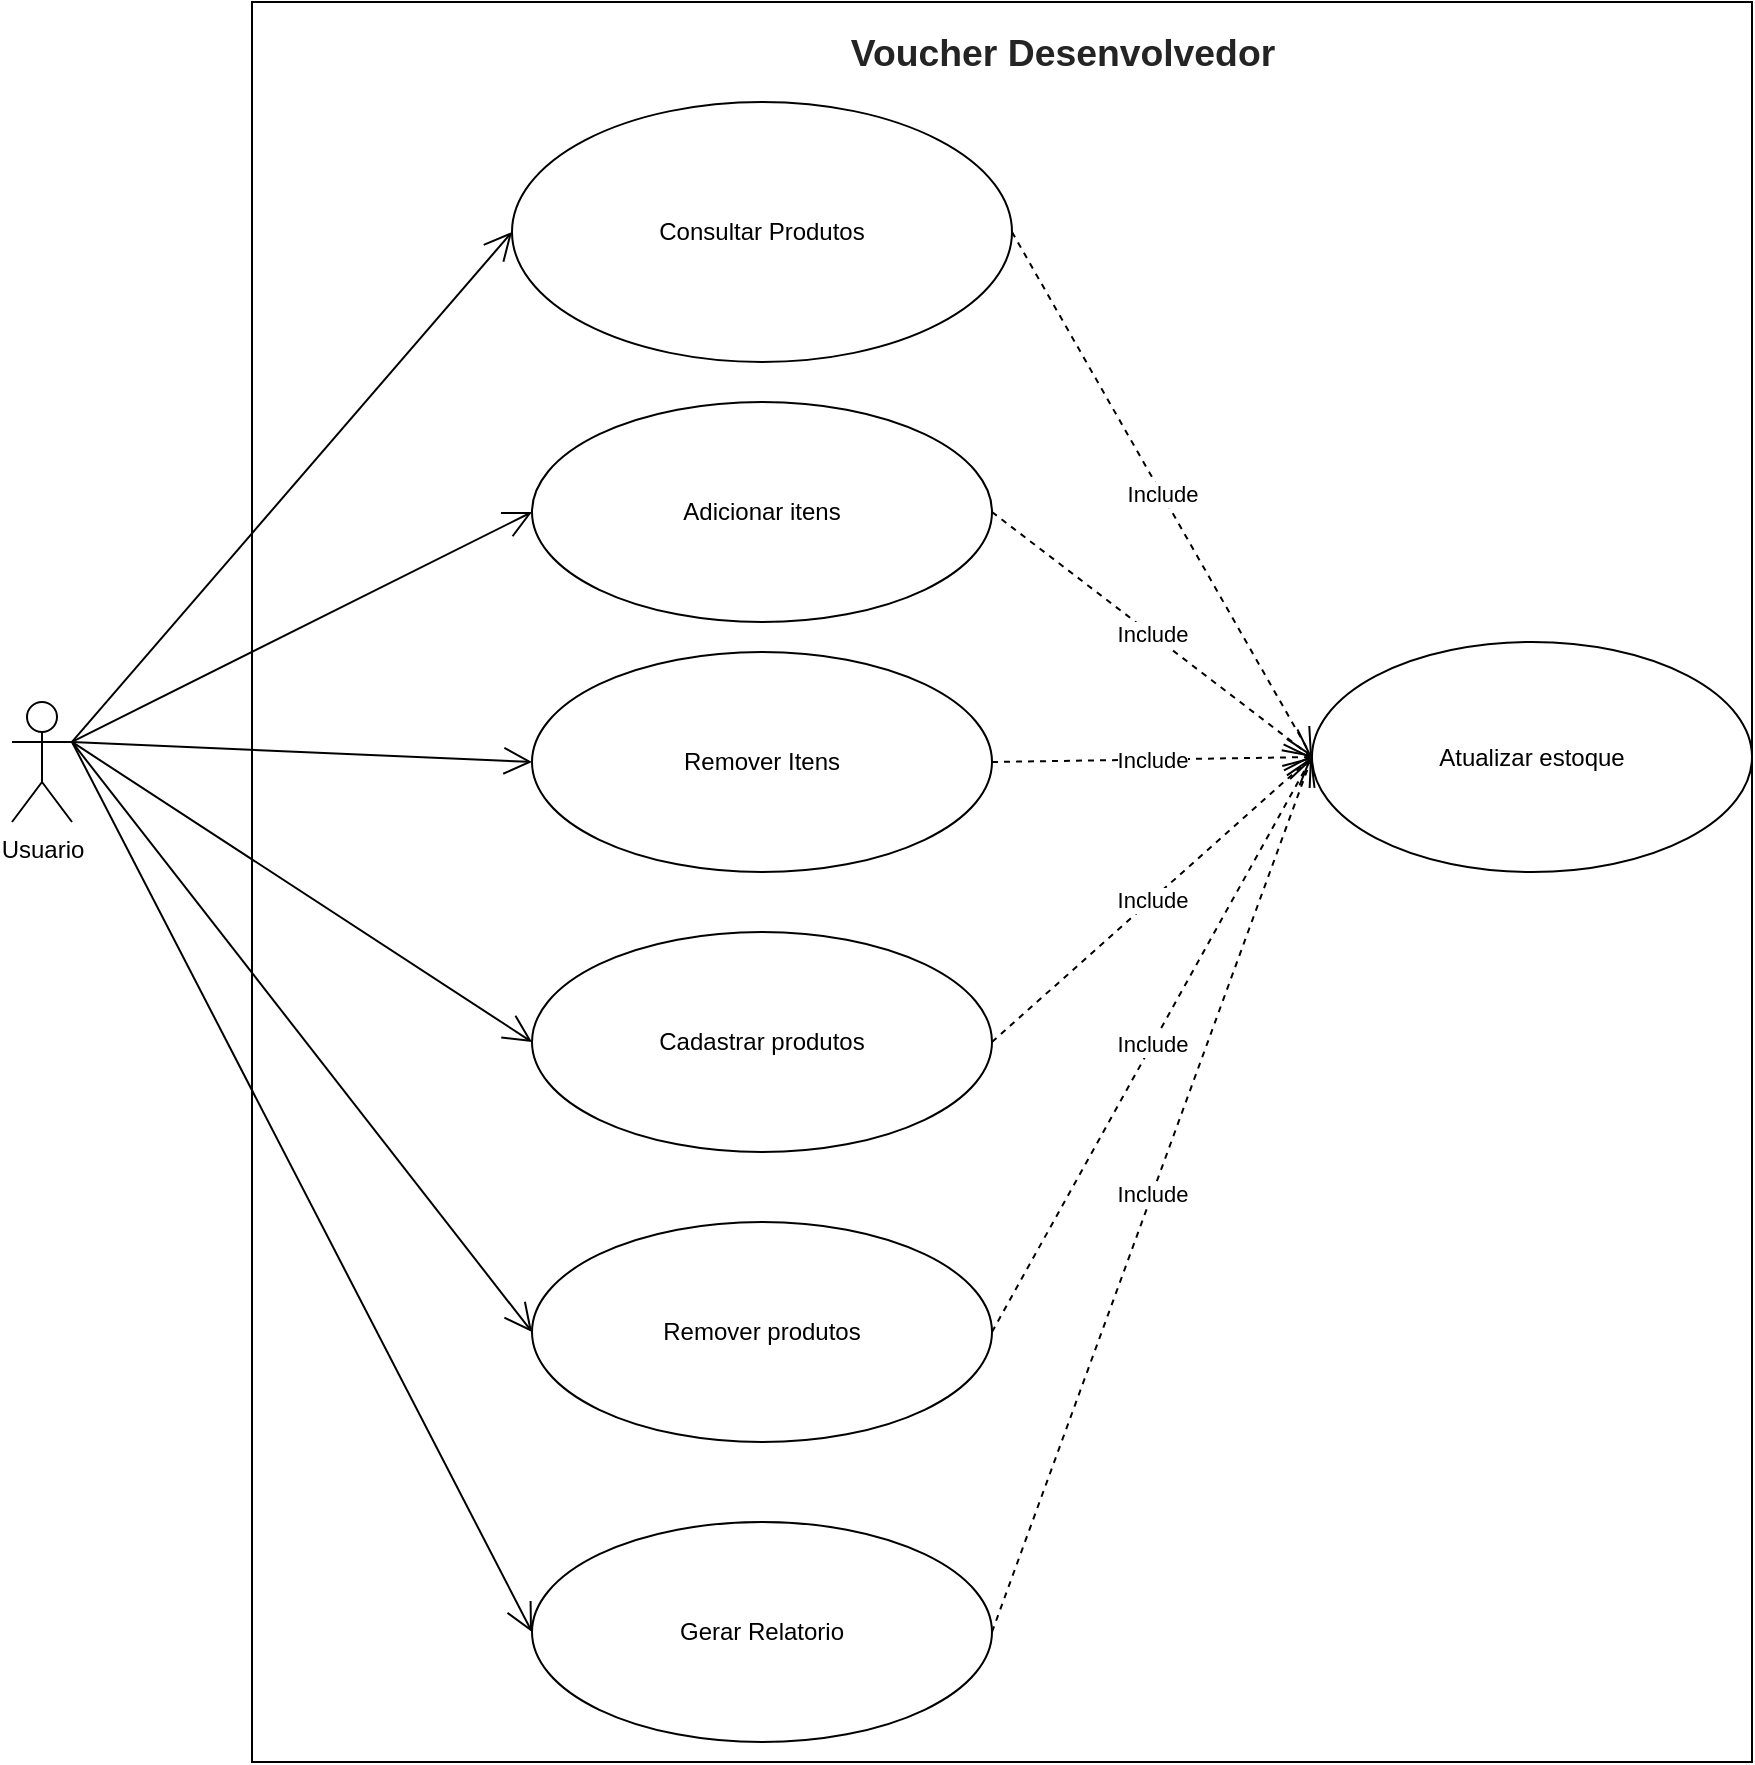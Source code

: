 <mxfile version="24.4.0" type="device">
  <diagram name="Página-1" id="bUOuv_emixyzaWCE0wzI">
    <mxGraphModel dx="2577" dy="982" grid="0" gridSize="10" guides="1" tooltips="1" connect="1" arrows="1" fold="1" page="1" pageScale="1" pageWidth="827" pageHeight="1169" math="0" shadow="0">
      <root>
        <mxCell id="0" />
        <mxCell id="1" parent="0" />
        <mxCell id="kBt2jNaAUVsCKTxeSJ72-1" value="" style="rounded=0;whiteSpace=wrap;html=1;" parent="1" vertex="1">
          <mxGeometry x="40" y="10" width="750" height="880" as="geometry" />
        </mxCell>
        <mxCell id="kBt2jNaAUVsCKTxeSJ72-3" value="Usuario" style="shape=umlActor;verticalLabelPosition=bottom;verticalAlign=top;html=1;outlineConnect=0;" parent="1" vertex="1">
          <mxGeometry x="-80" y="360" width="30" height="60" as="geometry" />
        </mxCell>
        <mxCell id="kBt2jNaAUVsCKTxeSJ72-6" value="Adicionar itens" style="ellipse;whiteSpace=wrap;html=1;" parent="1" vertex="1">
          <mxGeometry x="180" y="210" width="230" height="110" as="geometry" />
        </mxCell>
        <mxCell id="kBt2jNaAUVsCKTxeSJ72-7" value="Remover Itens" style="ellipse;whiteSpace=wrap;html=1;" parent="1" vertex="1">
          <mxGeometry x="180" y="335" width="230" height="110" as="geometry" />
        </mxCell>
        <mxCell id="kBt2jNaAUVsCKTxeSJ72-11" value="" style="endArrow=open;endFill=1;endSize=12;html=1;rounded=0;exitX=1;exitY=0.333;exitDx=0;exitDy=0;exitPerimeter=0;entryX=0;entryY=0.5;entryDx=0;entryDy=0;" parent="1" source="kBt2jNaAUVsCKTxeSJ72-3" target="kBt2jNaAUVsCKTxeSJ72-6" edge="1">
          <mxGeometry width="160" relative="1" as="geometry">
            <mxPoint x="350" y="440" as="sourcePoint" />
            <mxPoint x="510" y="440" as="targetPoint" />
          </mxGeometry>
        </mxCell>
        <mxCell id="kBt2jNaAUVsCKTxeSJ72-14" value="" style="endArrow=open;endFill=1;endSize=12;html=1;rounded=0;exitX=1;exitY=0.333;exitDx=0;exitDy=0;exitPerimeter=0;entryX=0;entryY=0.5;entryDx=0;entryDy=0;" parent="1" source="kBt2jNaAUVsCKTxeSJ72-3" target="kBt2jNaAUVsCKTxeSJ72-7" edge="1">
          <mxGeometry width="160" relative="1" as="geometry">
            <mxPoint x="-40" y="390" as="sourcePoint" />
            <mxPoint x="320" y="135" as="targetPoint" />
          </mxGeometry>
        </mxCell>
        <mxCell id="fBc8bhTWDZxL9m4iCX5F-3" value="Atualizar estoque" style="ellipse;whiteSpace=wrap;html=1;" parent="1" vertex="1">
          <mxGeometry x="570" y="330" width="220" height="115" as="geometry" />
        </mxCell>
        <mxCell id="fBc8bhTWDZxL9m4iCX5F-5" value="Include" style="endArrow=open;endSize=12;dashed=1;html=1;rounded=0;exitX=1;exitY=0.5;exitDx=0;exitDy=0;entryX=0;entryY=0.5;entryDx=0;entryDy=0;" parent="1" source="kBt2jNaAUVsCKTxeSJ72-6" target="fBc8bhTWDZxL9m4iCX5F-3" edge="1">
          <mxGeometry width="160" relative="1" as="geometry">
            <mxPoint x="400" y="410" as="sourcePoint" />
            <mxPoint x="560" y="410" as="targetPoint" />
          </mxGeometry>
        </mxCell>
        <mxCell id="fBc8bhTWDZxL9m4iCX5F-6" value="Include" style="endArrow=open;endSize=12;dashed=1;html=1;rounded=0;exitX=1;exitY=0.5;exitDx=0;exitDy=0;entryX=0;entryY=0.5;entryDx=0;entryDy=0;" parent="1" source="kBt2jNaAUVsCKTxeSJ72-7" target="fBc8bhTWDZxL9m4iCX5F-3" edge="1">
          <mxGeometry width="160" relative="1" as="geometry">
            <mxPoint x="550" y="135" as="sourcePoint" />
            <mxPoint x="590" y="330" as="targetPoint" />
          </mxGeometry>
        </mxCell>
        <mxCell id="fBc8bhTWDZxL9m4iCX5F-8" value="&lt;b&gt;&lt;span style=&quot;font-size:14.0pt;line-height:107%;&lt;br/&gt;font-family:&amp;quot;Calibri&amp;quot;,sans-serif;mso-fareast-font-family:Calibri;mso-fareast-theme-font:&lt;br/&gt;minor-latin;color:#252424;background:white;mso-ansi-language:PT-BR;mso-fareast-language:&lt;br/&gt;EN-US;mso-bidi-language:AR-SA&quot;&gt;Voucher Desenvolvedor&lt;/span&gt;&lt;/b&gt;&lt;span style=&quot;font-size:14.0pt;line-height:107%;font-family:&amp;quot;Arial&amp;quot;,sans-serif;&lt;br/&gt;mso-fareast-font-family:Arial;mso-ansi-language:PT-BR;mso-fareast-language:&lt;br/&gt;EN-US;mso-bidi-language:AR-SA&quot;&gt;&lt;/span&gt;" style="text;html=1;align=center;verticalAlign=middle;resizable=0;points=[];autosize=1;strokeColor=none;fillColor=none;" parent="1" vertex="1">
          <mxGeometry x="325" y="20" width="240" height="30" as="geometry" />
        </mxCell>
        <mxCell id="fBc8bhTWDZxL9m4iCX5F-9" value="" style="endArrow=open;endFill=1;endSize=12;html=1;rounded=0;exitX=1;exitY=0.333;exitDx=0;exitDy=0;exitPerimeter=0;entryX=0;entryY=0.5;entryDx=0;entryDy=0;" parent="1" source="kBt2jNaAUVsCKTxeSJ72-3" target="OOdWI5w9kXIrSfogfH4Z-2" edge="1">
          <mxGeometry width="160" relative="1" as="geometry">
            <mxPoint x="-40" y="390" as="sourcePoint" />
            <mxPoint x="310" y="620" as="targetPoint" />
          </mxGeometry>
        </mxCell>
        <mxCell id="fBc8bhTWDZxL9m4iCX5F-11" value="Consultar Produtos" style="ellipse;whiteSpace=wrap;html=1;" parent="1" vertex="1">
          <mxGeometry x="170" y="60" width="250" height="130" as="geometry" />
        </mxCell>
        <mxCell id="fBc8bhTWDZxL9m4iCX5F-13" value="" style="endArrow=open;endFill=1;endSize=12;html=1;rounded=0;exitX=1;exitY=0.333;exitDx=0;exitDy=0;exitPerimeter=0;entryX=0;entryY=0.5;entryDx=0;entryDy=0;" parent="1" source="kBt2jNaAUVsCKTxeSJ72-3" target="fBc8bhTWDZxL9m4iCX5F-11" edge="1">
          <mxGeometry width="160" relative="1" as="geometry">
            <mxPoint x="-40" y="390" as="sourcePoint" />
            <mxPoint x="225" y="300" as="targetPoint" />
          </mxGeometry>
        </mxCell>
        <mxCell id="fBc8bhTWDZxL9m4iCX5F-15" value="Include" style="endArrow=open;endSize=12;dashed=1;html=1;rounded=0;exitX=1;exitY=0.5;exitDx=0;exitDy=0;entryX=0;entryY=0.5;entryDx=0;entryDy=0;" parent="1" source="fBc8bhTWDZxL9m4iCX5F-11" target="fBc8bhTWDZxL9m4iCX5F-3" edge="1">
          <mxGeometry width="160" relative="1" as="geometry">
            <mxPoint x="210" y="420" as="sourcePoint" />
            <mxPoint x="590" y="340" as="targetPoint" />
          </mxGeometry>
        </mxCell>
        <mxCell id="fBc8bhTWDZxL9m4iCX5F-16" value="Include" style="endArrow=open;endSize=12;dashed=1;html=1;rounded=0;exitX=1;exitY=0.5;exitDx=0;exitDy=0;entryX=0;entryY=0.5;entryDx=0;entryDy=0;" parent="1" source="OOdWI5w9kXIrSfogfH4Z-2" target="fBc8bhTWDZxL9m4iCX5F-3" edge="1">
          <mxGeometry width="160" relative="1" as="geometry">
            <mxPoint x="570" y="620" as="sourcePoint" />
            <mxPoint x="550" y="508" as="targetPoint" />
          </mxGeometry>
        </mxCell>
        <mxCell id="OOdWI5w9kXIrSfogfH4Z-1" value="Cadastrar produtos" style="ellipse;whiteSpace=wrap;html=1;" parent="1" vertex="1">
          <mxGeometry x="180" y="475" width="230" height="110" as="geometry" />
        </mxCell>
        <mxCell id="OOdWI5w9kXIrSfogfH4Z-2" value="Remover produtos" style="ellipse;whiteSpace=wrap;html=1;" parent="1" vertex="1">
          <mxGeometry x="180" y="620" width="230" height="110" as="geometry" />
        </mxCell>
        <mxCell id="OOdWI5w9kXIrSfogfH4Z-4" value="" style="endArrow=open;endFill=1;endSize=12;html=1;rounded=0;exitX=1;exitY=0.333;exitDx=0;exitDy=0;exitPerimeter=0;entryX=0;entryY=0.5;entryDx=0;entryDy=0;" parent="1" source="kBt2jNaAUVsCKTxeSJ72-3" target="OOdWI5w9kXIrSfogfH4Z-1" edge="1">
          <mxGeometry width="160" relative="1" as="geometry">
            <mxPoint x="450" y="510" as="sourcePoint" />
            <mxPoint x="610" y="510" as="targetPoint" />
          </mxGeometry>
        </mxCell>
        <mxCell id="OOdWI5w9kXIrSfogfH4Z-6" value="Include" style="endArrow=open;endSize=12;dashed=1;html=1;rounded=0;entryX=0;entryY=0.5;entryDx=0;entryDy=0;exitX=1;exitY=0.5;exitDx=0;exitDy=0;" parent="1" source="OOdWI5w9kXIrSfogfH4Z-1" target="fBc8bhTWDZxL9m4iCX5F-3" edge="1">
          <mxGeometry width="160" relative="1" as="geometry">
            <mxPoint x="420" y="705" as="sourcePoint" />
            <mxPoint x="560" y="428" as="targetPoint" />
          </mxGeometry>
        </mxCell>
        <mxCell id="Nx8owRvjcj-kmChqHjiv-1" value="Gerar Relatorio" style="ellipse;whiteSpace=wrap;html=1;" vertex="1" parent="1">
          <mxGeometry x="180" y="770" width="230" height="110" as="geometry" />
        </mxCell>
        <mxCell id="Nx8owRvjcj-kmChqHjiv-2" value="" style="endArrow=open;endFill=1;endSize=12;html=1;rounded=0;exitX=1;exitY=0.333;exitDx=0;exitDy=0;exitPerimeter=0;entryX=0;entryY=0.5;entryDx=0;entryDy=0;" edge="1" parent="1" source="kBt2jNaAUVsCKTxeSJ72-3" target="Nx8owRvjcj-kmChqHjiv-1">
          <mxGeometry width="160" relative="1" as="geometry">
            <mxPoint x="-40" y="390" as="sourcePoint" />
            <mxPoint x="190" y="685" as="targetPoint" />
          </mxGeometry>
        </mxCell>
        <mxCell id="Nx8owRvjcj-kmChqHjiv-3" value="Include" style="endArrow=open;endSize=12;dashed=1;html=1;rounded=0;exitX=1;exitY=0.5;exitDx=0;exitDy=0;entryX=0;entryY=0.5;entryDx=0;entryDy=0;" edge="1" parent="1" source="Nx8owRvjcj-kmChqHjiv-1" target="fBc8bhTWDZxL9m4iCX5F-3">
          <mxGeometry width="160" relative="1" as="geometry">
            <mxPoint x="420" y="685" as="sourcePoint" />
            <mxPoint x="575" y="403" as="targetPoint" />
          </mxGeometry>
        </mxCell>
      </root>
    </mxGraphModel>
  </diagram>
</mxfile>

